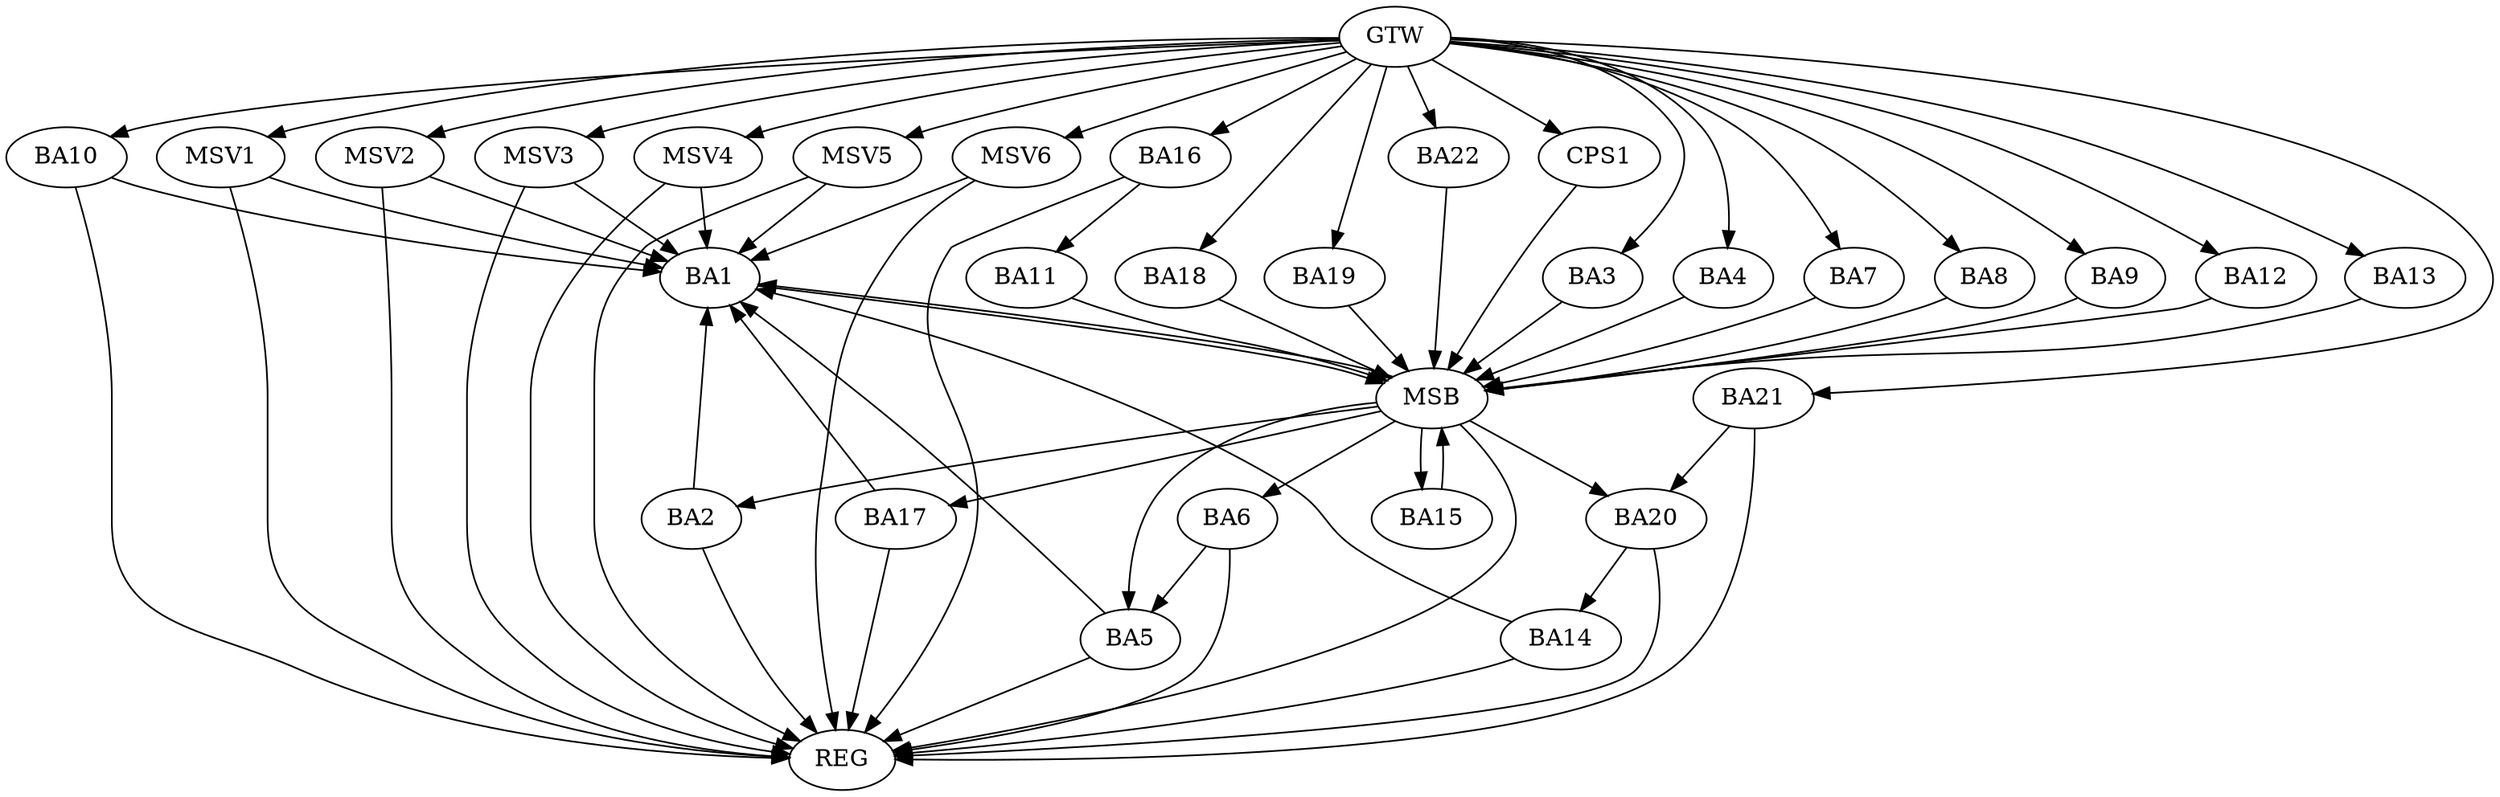 strict digraph G {
  BA1 [ label="BA1" ];
  BA2 [ label="BA2" ];
  BA3 [ label="BA3" ];
  BA4 [ label="BA4" ];
  BA5 [ label="BA5" ];
  BA6 [ label="BA6" ];
  BA7 [ label="BA7" ];
  BA8 [ label="BA8" ];
  BA9 [ label="BA9" ];
  BA10 [ label="BA10" ];
  BA11 [ label="BA11" ];
  BA12 [ label="BA12" ];
  BA13 [ label="BA13" ];
  BA14 [ label="BA14" ];
  BA15 [ label="BA15" ];
  BA16 [ label="BA16" ];
  BA17 [ label="BA17" ];
  BA18 [ label="BA18" ];
  BA19 [ label="BA19" ];
  BA20 [ label="BA20" ];
  BA21 [ label="BA21" ];
  BA22 [ label="BA22" ];
  CPS1 [ label="CPS1" ];
  GTW [ label="GTW" ];
  REG [ label="REG" ];
  MSB [ label="MSB" ];
  MSV1 [ label="MSV1" ];
  MSV2 [ label="MSV2" ];
  MSV3 [ label="MSV3" ];
  MSV4 [ label="MSV4" ];
  MSV5 [ label="MSV5" ];
  MSV6 [ label="MSV6" ];
  BA2 -> BA1;
  BA5 -> BA1;
  BA6 -> BA5;
  BA10 -> BA1;
  BA14 -> BA1;
  BA16 -> BA11;
  BA17 -> BA1;
  BA20 -> BA14;
  BA21 -> BA20;
  GTW -> BA3;
  GTW -> BA4;
  GTW -> BA7;
  GTW -> BA8;
  GTW -> BA9;
  GTW -> BA10;
  GTW -> BA12;
  GTW -> BA13;
  GTW -> BA16;
  GTW -> BA18;
  GTW -> BA19;
  GTW -> BA21;
  GTW -> BA22;
  GTW -> CPS1;
  BA2 -> REG;
  BA5 -> REG;
  BA6 -> REG;
  BA10 -> REG;
  BA14 -> REG;
  BA16 -> REG;
  BA17 -> REG;
  BA20 -> REG;
  BA21 -> REG;
  BA1 -> MSB;
  MSB -> BA2;
  MSB -> REG;
  BA3 -> MSB;
  MSB -> BA1;
  BA4 -> MSB;
  BA7 -> MSB;
  BA8 -> MSB;
  MSB -> BA5;
  BA9 -> MSB;
  BA11 -> MSB;
  BA12 -> MSB;
  BA13 -> MSB;
  BA15 -> MSB;
  BA18 -> MSB;
  MSB -> BA17;
  BA19 -> MSB;
  BA22 -> MSB;
  MSB -> BA6;
  CPS1 -> MSB;
  MSB -> BA20;
  MSB -> BA15;
  MSV1 -> BA1;
  GTW -> MSV1;
  MSV1 -> REG;
  MSV2 -> BA1;
  GTW -> MSV2;
  MSV2 -> REG;
  MSV3 -> BA1;
  MSV4 -> BA1;
  MSV5 -> BA1;
  GTW -> MSV3;
  MSV3 -> REG;
  GTW -> MSV4;
  MSV4 -> REG;
  GTW -> MSV5;
  MSV5 -> REG;
  MSV6 -> BA1;
  GTW -> MSV6;
  MSV6 -> REG;
}
